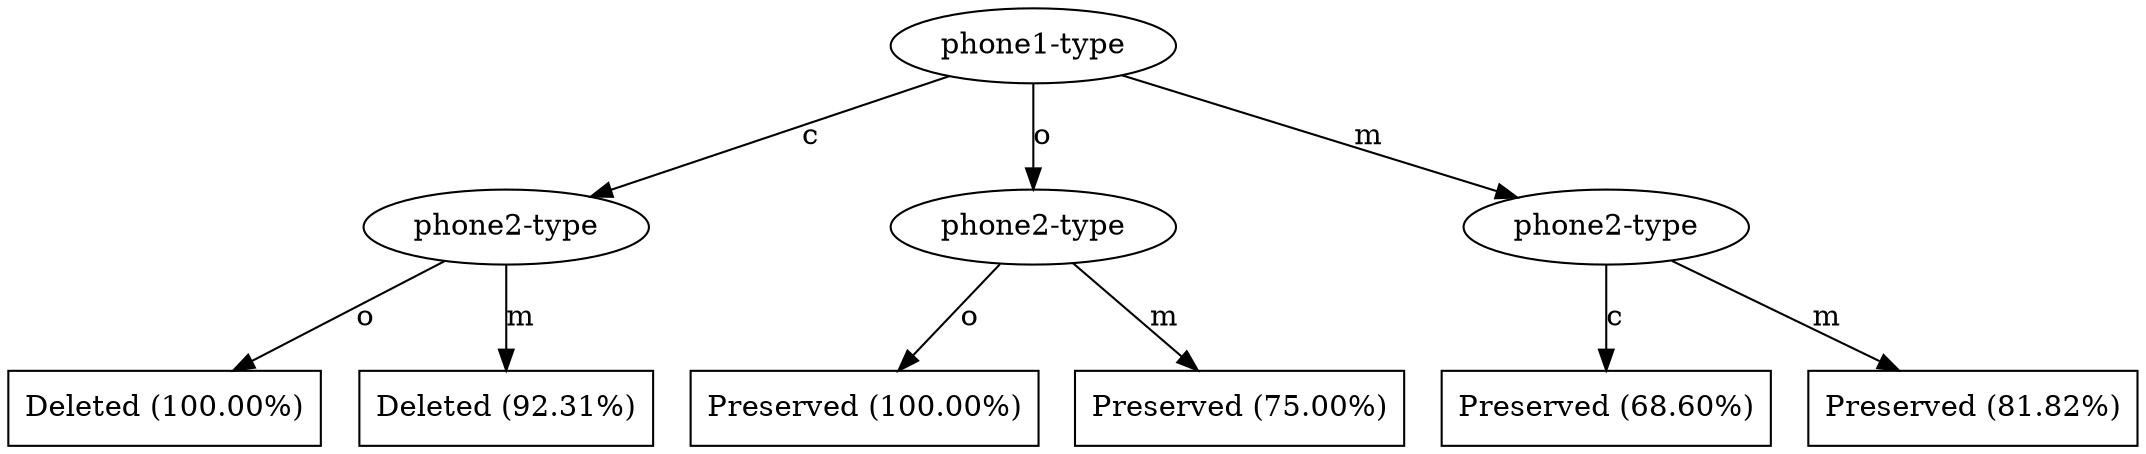 digraph G {
"bg==" [ shape=ellipse label="phone1-type"]
"bg==" -> "bi0x" [ label="c" ]
"bi0x" [ shape=ellipse label="phone2-type"]
"bi0x" -> "bi0xLTQ=" [ label="o" ]
"bi0xLTQ=" [ shape=box label="Deleted (100.00%)"]
"bi0x" -> "bi0xLTU=" [ label="m" ]
"bi0xLTU=" [ shape=box label="Deleted (92.31%)"]
"bg==" -> "bi0z" [ label="o" ]
"bi0z" [ shape=ellipse label="phone2-type"]
"bi0z" -> "bi0zLTQ=" [ label="o" ]
"bi0zLTQ=" [ shape=box label="Preserved (100.00%)"]
"bi0z" -> "bi0zLTU=" [ label="m" ]
"bi0zLTU=" [ shape=box label="Preserved (75.00%)"]
"bg==" -> "bi0xMg==" [ label="m" ]
"bi0xMg==" [ shape=ellipse label="phone2-type"]
"bi0xMg==" -> "bi0xMi0y" [ label="c" ]
"bi0xMi0y" [ shape=box label="Preserved (68.60%)"]
"bi0xMg==" -> "bi0xMi01" [ label="m" ]
"bi0xMi01" [ shape=box label="Preserved (81.82%)"]
}
